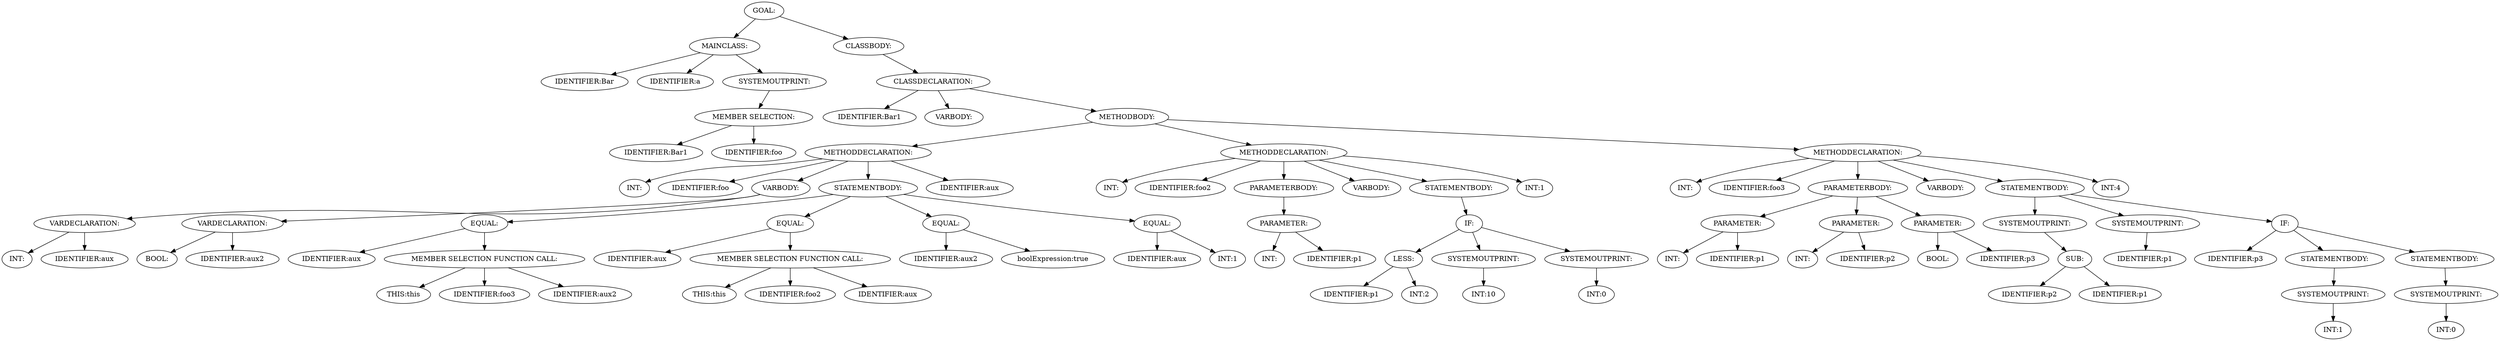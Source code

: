 digraph {
n0 [label="GOAL:"];
n1 [label="MAINCLASS:"];
n2 [label="IDENTIFIER:Bar"];
n1 -> n2
n3 [label="IDENTIFIER:a"];
n1 -> n3
n4 [label="SYSTEMOUTPRINT:"];
n5 [label="MEMBER SELECTION:"];
n6 [label="IDENTIFIER:Bar1"];
n5 -> n6
n7 [label="IDENTIFIER:foo"];
n5 -> n7
n4 -> n5
n1 -> n4
n0 -> n1
n8 [label="CLASSBODY:"];
n9 [label="CLASSDECLARATION:"];
n10 [label="IDENTIFIER:Bar1"];
n9 -> n10
n11 [label="VARBODY:"];
n9 -> n11
n12 [label="METHODBODY:"];
n13 [label="METHODDECLARATION:"];
n14 [label="INT:"];
n13 -> n14
n15 [label="IDENTIFIER:foo"];
n13 -> n15
n16 [label="VARBODY:"];
n17 [label="VARDECLARATION:"];
n18 [label="INT:"];
n17 -> n18
n19 [label="IDENTIFIER:aux"];
n17 -> n19
n16 -> n17
n20 [label="VARDECLARATION:"];
n21 [label="BOOL:"];
n20 -> n21
n22 [label="IDENTIFIER:aux2"];
n20 -> n22
n16 -> n20
n13 -> n16
n23 [label="STATEMENTBODY:"];
n24 [label="EQUAL:"];
n25 [label="IDENTIFIER:aux"];
n24 -> n25
n26 [label="MEMBER SELECTION FUNCTION CALL:"];
n27 [label="THIS:this"];
n26 -> n27
n28 [label="IDENTIFIER:foo3"];
n26 -> n28
n29 [label="IDENTIFIER:aux2"];
n26 -> n29
n24 -> n26
n23 -> n24
n30 [label="EQUAL:"];
n31 [label="IDENTIFIER:aux"];
n30 -> n31
n32 [label="MEMBER SELECTION FUNCTION CALL:"];
n33 [label="THIS:this"];
n32 -> n33
n34 [label="IDENTIFIER:foo2"];
n32 -> n34
n35 [label="IDENTIFIER:aux"];
n32 -> n35
n30 -> n32
n23 -> n30
n36 [label="EQUAL:"];
n37 [label="IDENTIFIER:aux2"];
n36 -> n37
n38 [label="boolExpression:true"];
n36 -> n38
n23 -> n36
n39 [label="EQUAL:"];
n40 [label="IDENTIFIER:aux"];
n39 -> n40
n41 [label="INT:1"];
n39 -> n41
n23 -> n39
n13 -> n23
n42 [label="IDENTIFIER:aux"];
n13 -> n42
n12 -> n13
n43 [label="METHODDECLARATION:"];
n44 [label="INT:"];
n43 -> n44
n45 [label="IDENTIFIER:foo2"];
n43 -> n45
n46 [label="PARAMETERBODY:"];
n47 [label="PARAMETER:"];
n48 [label="INT:"];
n47 -> n48
n49 [label="IDENTIFIER:p1"];
n47 -> n49
n46 -> n47
n43 -> n46
n50 [label="VARBODY:"];
n43 -> n50
n51 [label="STATEMENTBODY:"];
n52 [label="IF:"];
n53 [label="LESS:"];
n54 [label="IDENTIFIER:p1"];
n53 -> n54
n55 [label="INT:2"];
n53 -> n55
n52 -> n53
n56 [label="SYSTEMOUTPRINT:"];
n57 [label="INT:10"];
n56 -> n57
n52 -> n56
n58 [label="SYSTEMOUTPRINT:"];
n59 [label="INT:0"];
n58 -> n59
n52 -> n58
n51 -> n52
n43 -> n51
n60 [label="INT:1"];
n43 -> n60
n12 -> n43
n61 [label="METHODDECLARATION:"];
n62 [label="INT:"];
n61 -> n62
n63 [label="IDENTIFIER:foo3"];
n61 -> n63
n64 [label="PARAMETERBODY:"];
n65 [label="PARAMETER:"];
n66 [label="INT:"];
n65 -> n66
n67 [label="IDENTIFIER:p1"];
n65 -> n67
n64 -> n65
n68 [label="PARAMETER:"];
n69 [label="INT:"];
n68 -> n69
n70 [label="IDENTIFIER:p2"];
n68 -> n70
n64 -> n68
n71 [label="PARAMETER:"];
n72 [label="BOOL:"];
n71 -> n72
n73 [label="IDENTIFIER:p3"];
n71 -> n73
n64 -> n71
n61 -> n64
n74 [label="VARBODY:"];
n61 -> n74
n75 [label="STATEMENTBODY:"];
n76 [label="SYSTEMOUTPRINT:"];
n77 [label="SUB:"];
n78 [label="IDENTIFIER:p2"];
n77 -> n78
n79 [label="IDENTIFIER:p1"];
n77 -> n79
n76 -> n77
n75 -> n76
n80 [label="SYSTEMOUTPRINT:"];
n81 [label="IDENTIFIER:p1"];
n80 -> n81
n75 -> n80
n82 [label="IF:"];
n83 [label="IDENTIFIER:p3"];
n82 -> n83
n84 [label="STATEMENTBODY:"];
n85 [label="SYSTEMOUTPRINT:"];
n86 [label="INT:1"];
n85 -> n86
n84 -> n85
n82 -> n84
n87 [label="STATEMENTBODY:"];
n88 [label="SYSTEMOUTPRINT:"];
n89 [label="INT:0"];
n88 -> n89
n87 -> n88
n82 -> n87
n75 -> n82
n61 -> n75
n90 [label="INT:4"];
n61 -> n90
n12 -> n61
n9 -> n12
n8 -> n9
n0 -> n8
}

